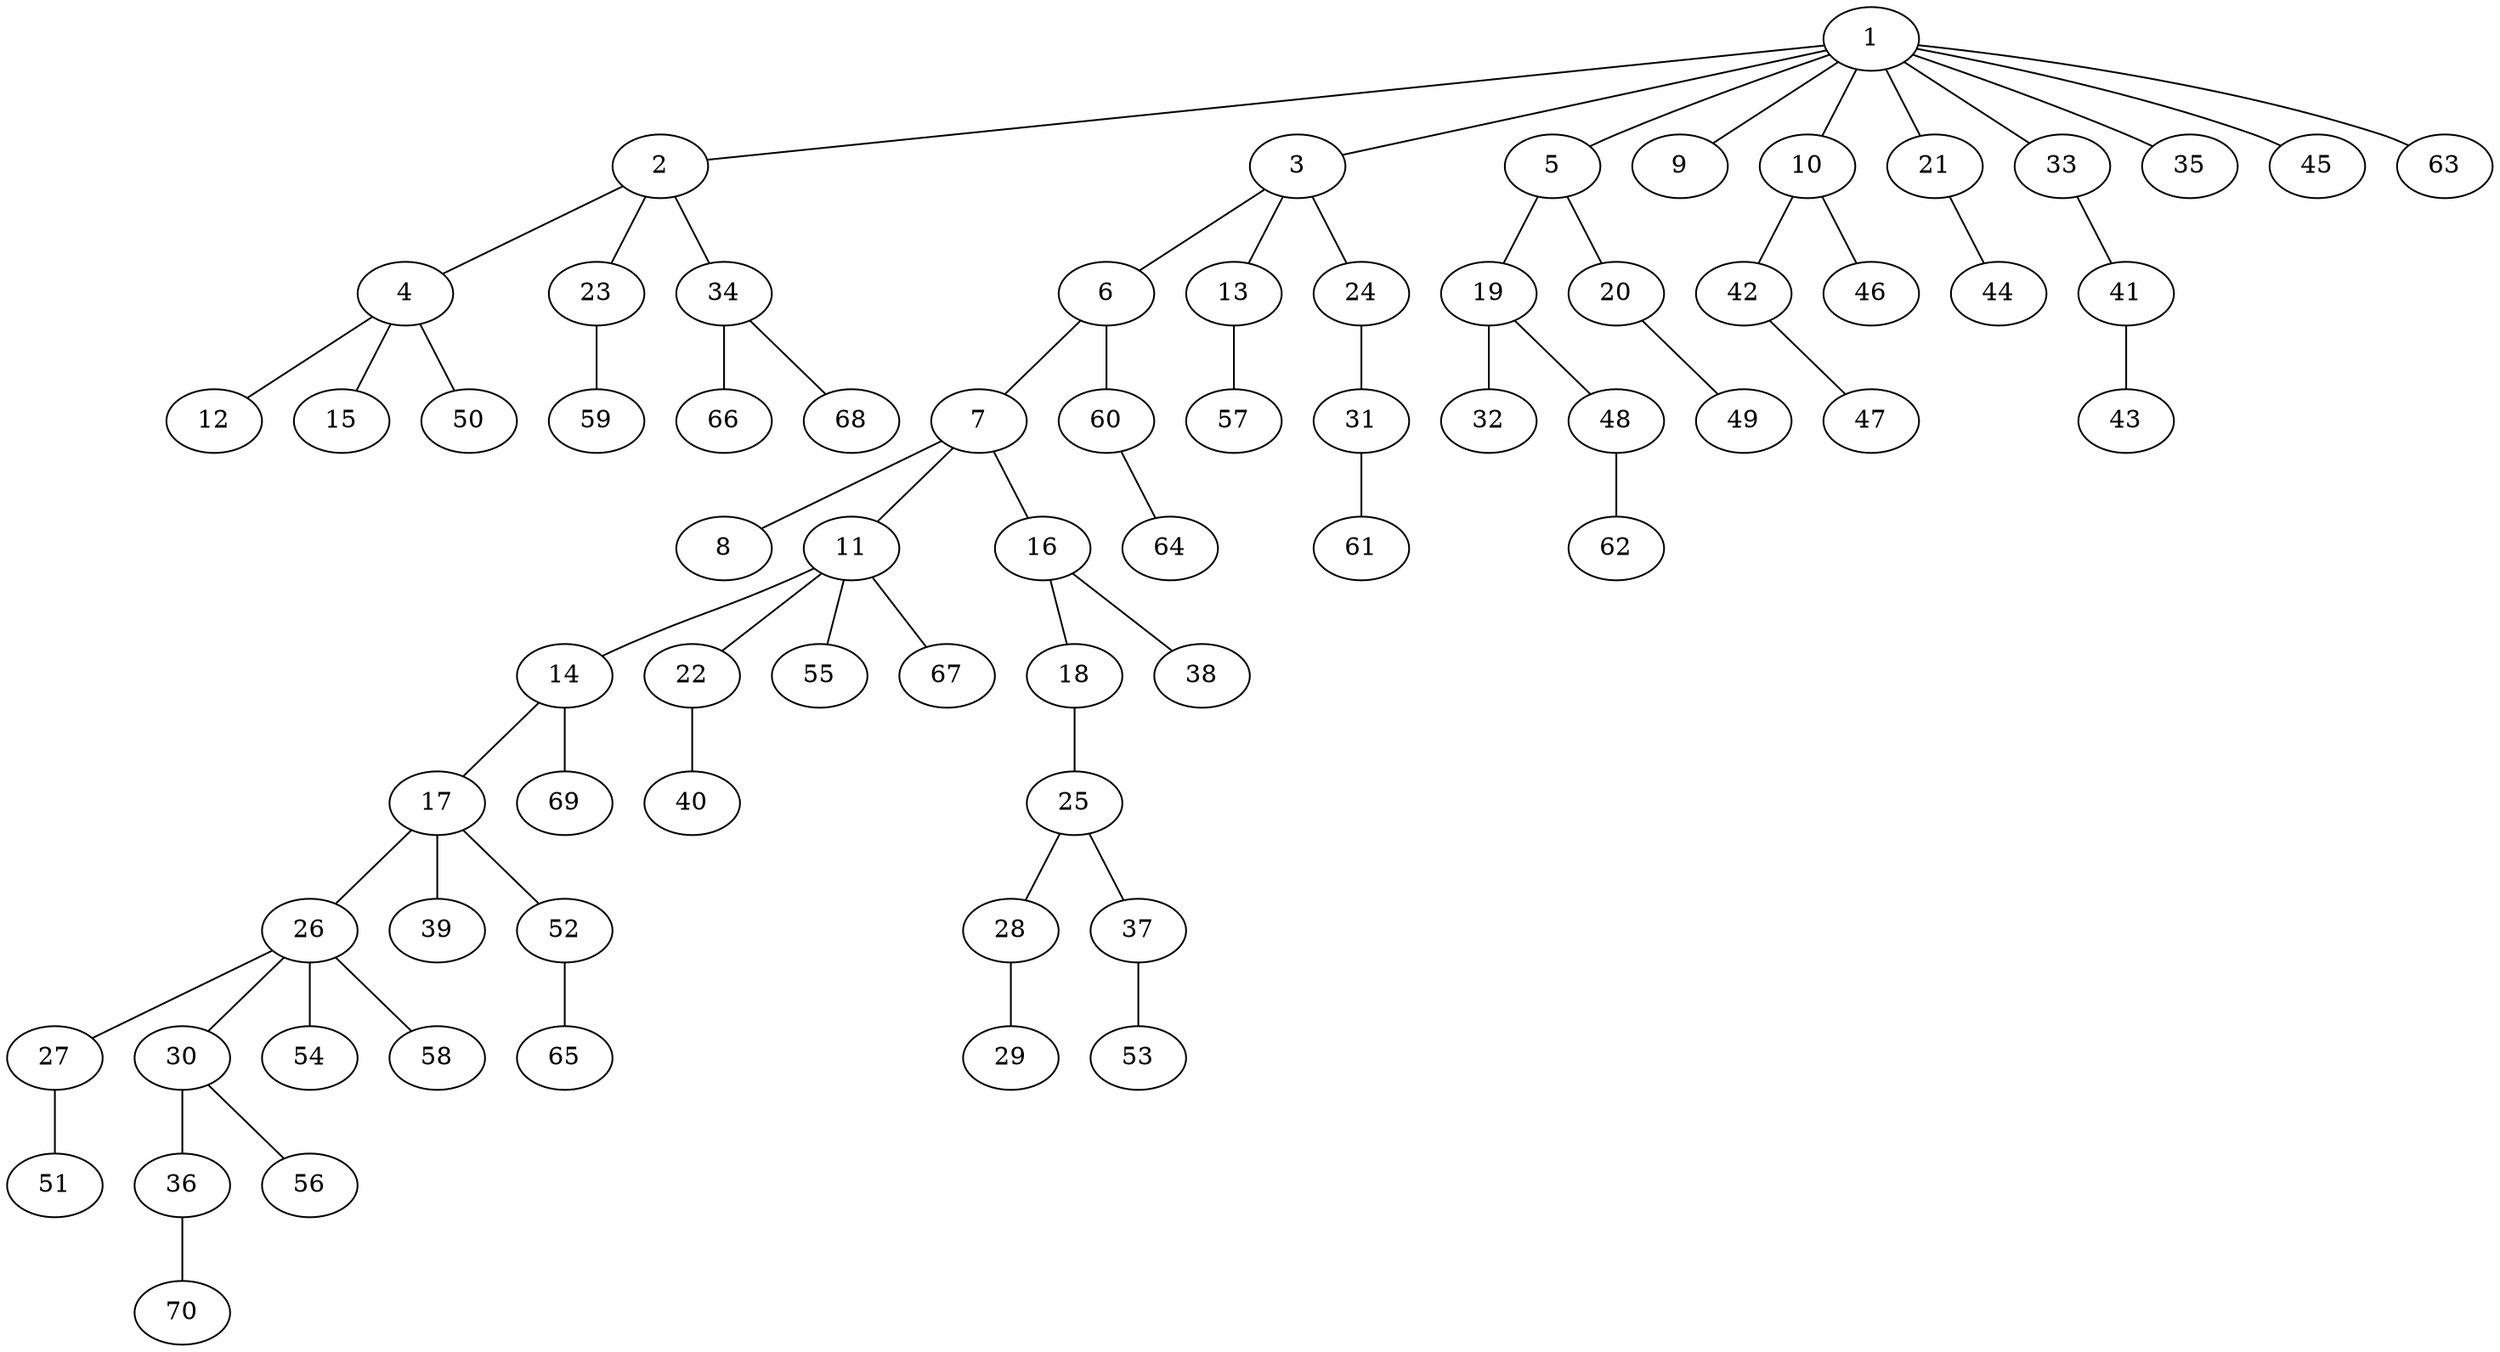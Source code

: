 graph graphname {1--2
1--3
1--5
1--9
1--10
1--21
1--33
1--35
1--45
1--63
2--4
2--23
2--34
3--6
3--13
3--24
4--12
4--15
4--50
5--19
5--20
6--7
6--60
7--8
7--11
7--16
10--42
10--46
11--14
11--22
11--55
11--67
13--57
14--17
14--69
16--18
16--38
17--26
17--39
17--52
18--25
19--32
19--48
20--49
21--44
22--40
23--59
24--31
25--28
25--37
26--27
26--30
26--54
26--58
27--51
28--29
30--36
30--56
31--61
33--41
34--66
34--68
36--70
37--53
41--43
42--47
48--62
52--65
60--64
}